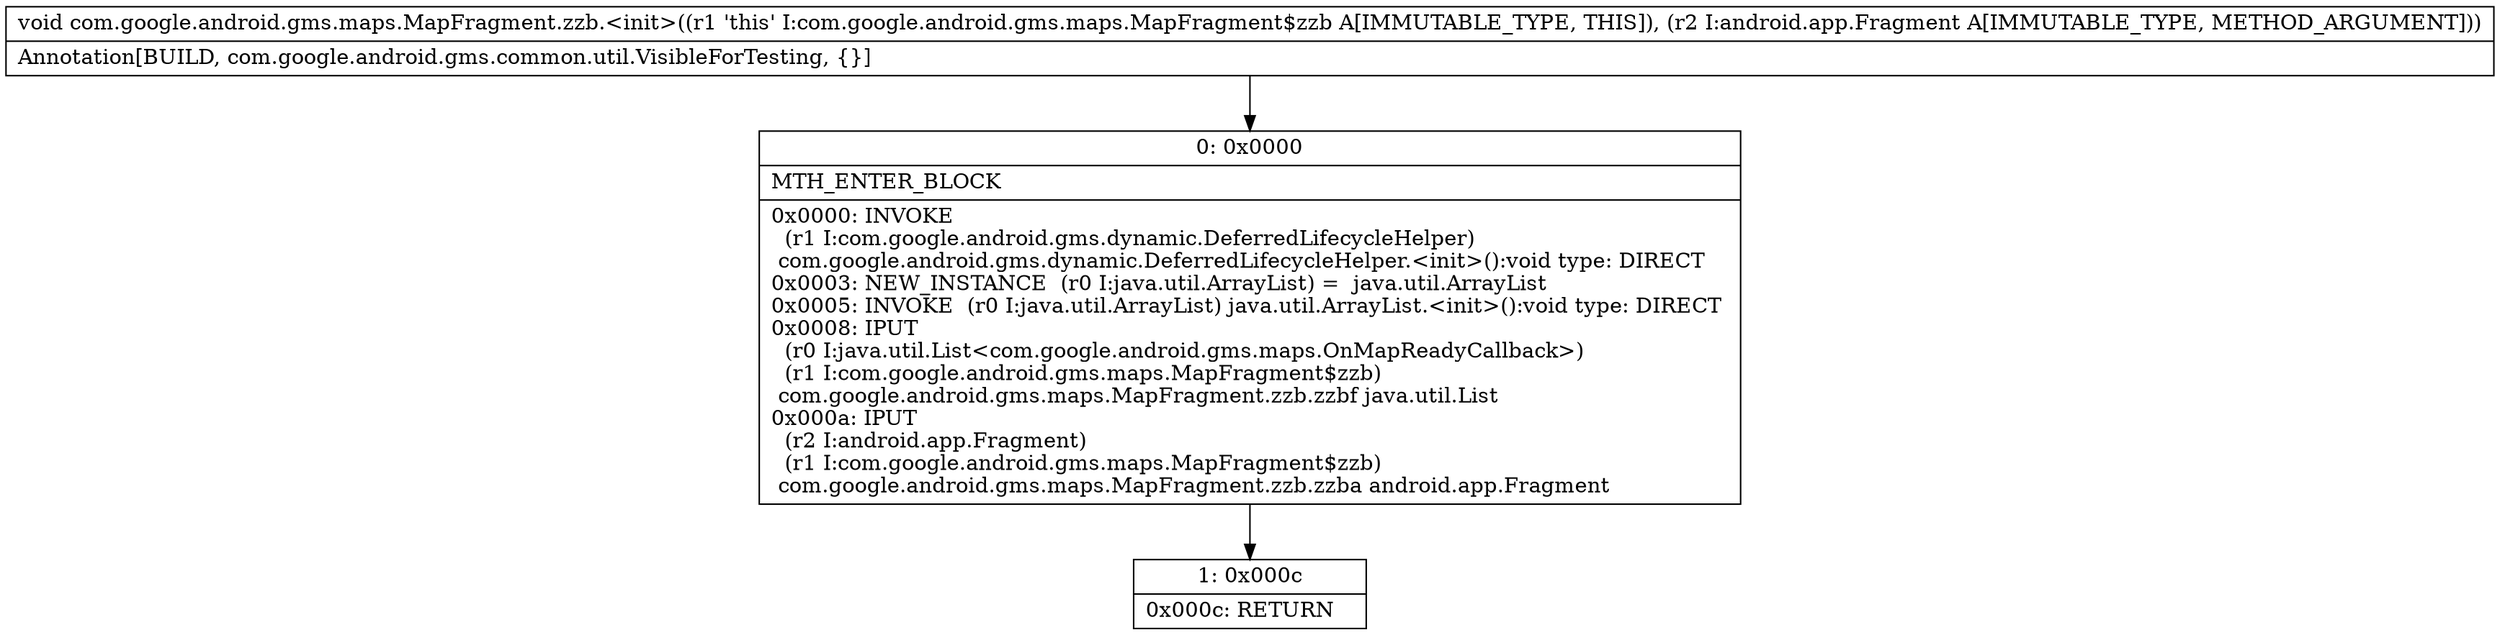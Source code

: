 digraph "CFG forcom.google.android.gms.maps.MapFragment.zzb.\<init\>(Landroid\/app\/Fragment;)V" {
Node_0 [shape=record,label="{0\:\ 0x0000|MTH_ENTER_BLOCK\l|0x0000: INVOKE  \l  (r1 I:com.google.android.gms.dynamic.DeferredLifecycleHelper)\l com.google.android.gms.dynamic.DeferredLifecycleHelper.\<init\>():void type: DIRECT \l0x0003: NEW_INSTANCE  (r0 I:java.util.ArrayList) =  java.util.ArrayList \l0x0005: INVOKE  (r0 I:java.util.ArrayList) java.util.ArrayList.\<init\>():void type: DIRECT \l0x0008: IPUT  \l  (r0 I:java.util.List\<com.google.android.gms.maps.OnMapReadyCallback\>)\l  (r1 I:com.google.android.gms.maps.MapFragment$zzb)\l com.google.android.gms.maps.MapFragment.zzb.zzbf java.util.List \l0x000a: IPUT  \l  (r2 I:android.app.Fragment)\l  (r1 I:com.google.android.gms.maps.MapFragment$zzb)\l com.google.android.gms.maps.MapFragment.zzb.zzba android.app.Fragment \l}"];
Node_1 [shape=record,label="{1\:\ 0x000c|0x000c: RETURN   \l}"];
MethodNode[shape=record,label="{void com.google.android.gms.maps.MapFragment.zzb.\<init\>((r1 'this' I:com.google.android.gms.maps.MapFragment$zzb A[IMMUTABLE_TYPE, THIS]), (r2 I:android.app.Fragment A[IMMUTABLE_TYPE, METHOD_ARGUMENT]))  | Annotation[BUILD, com.google.android.gms.common.util.VisibleForTesting, \{\}]\l}"];
MethodNode -> Node_0;
Node_0 -> Node_1;
}

